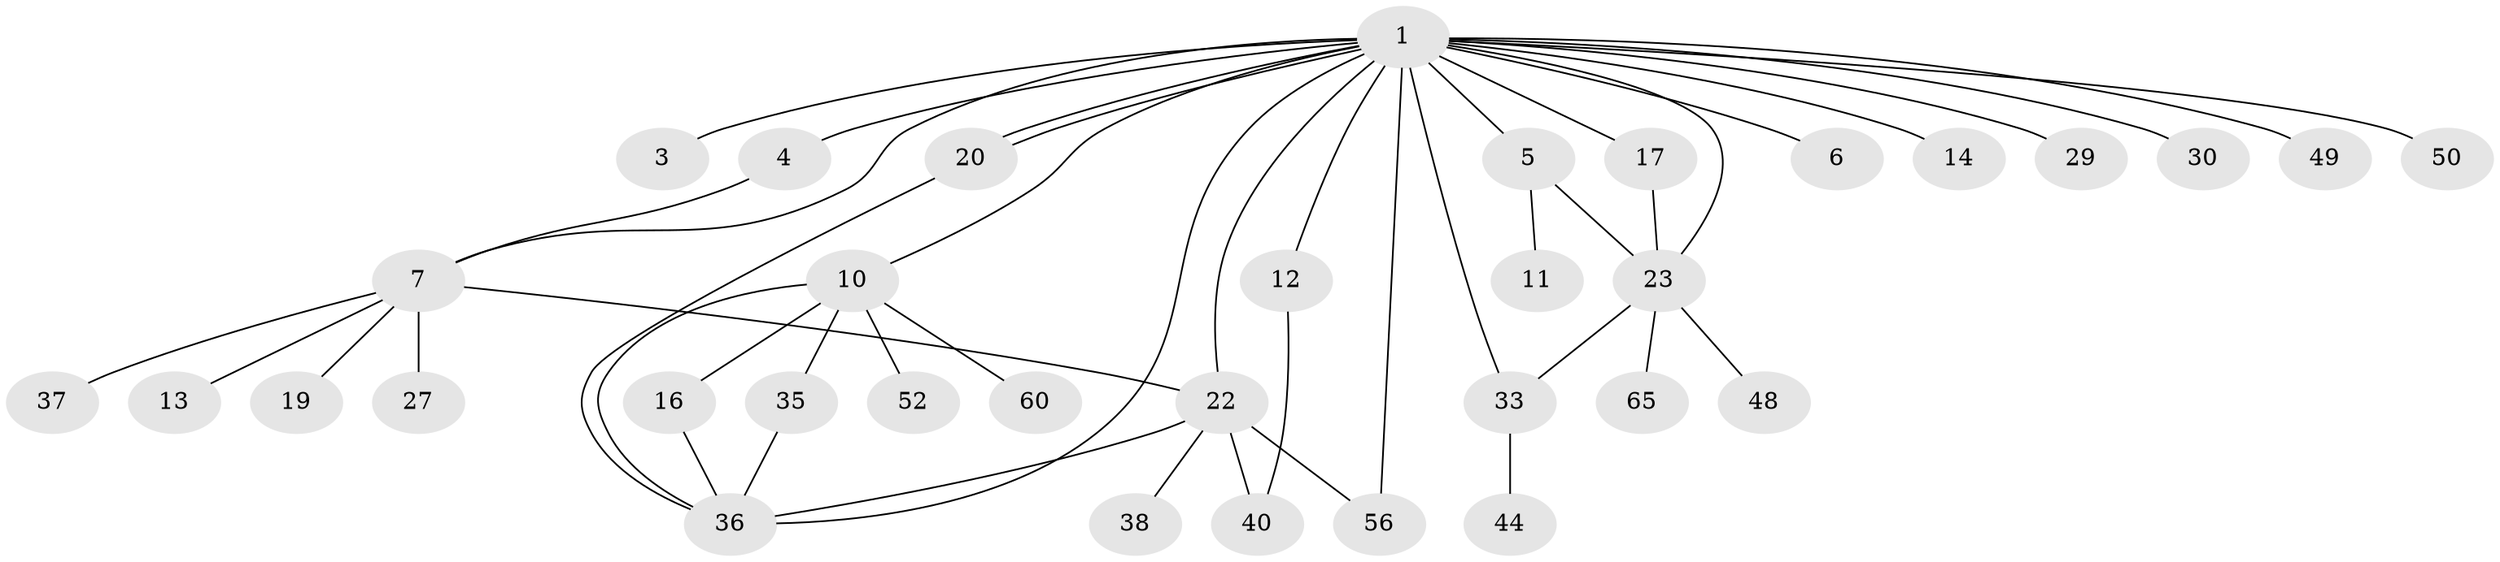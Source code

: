 // original degree distribution, {11: 0.014705882352941176, 13: 0.014705882352941176, 1: 0.47058823529411764, 2: 0.20588235294117646, 4: 0.04411764705882353, 9: 0.014705882352941176, 3: 0.17647058823529413, 6: 0.04411764705882353, 5: 0.014705882352941176}
// Generated by graph-tools (version 1.1) at 2025/14/03/09/25 04:14:38]
// undirected, 34 vertices, 46 edges
graph export_dot {
graph [start="1"]
  node [color=gray90,style=filled];
  1 [super="+2"];
  3;
  4;
  5 [super="+9+61"];
  6;
  7 [super="+18+58+8"];
  10;
  11;
  12 [super="+15"];
  13;
  14;
  16 [super="+41"];
  17;
  19 [super="+39"];
  20 [super="+31"];
  22 [super="+24+25+42"];
  23 [super="+28+47"];
  27;
  29;
  30;
  33 [super="+59"];
  35;
  36 [super="+63+57+43"];
  37 [super="+54"];
  38;
  40 [super="+46"];
  44;
  48;
  49;
  50;
  52;
  56 [super="+66"];
  60;
  65;
  1 -- 3;
  1 -- 5 [weight=2];
  1 -- 7 [weight=2];
  1 -- 10;
  1 -- 20;
  1 -- 20;
  1 -- 33;
  1 -- 36;
  1 -- 49;
  1 -- 4;
  1 -- 6;
  1 -- 12;
  1 -- 14;
  1 -- 17;
  1 -- 50;
  1 -- 22;
  1 -- 56;
  1 -- 29;
  1 -- 30;
  1 -- 23;
  4 -- 7;
  5 -- 23;
  5 -- 11;
  7 -- 13;
  7 -- 19;
  7 -- 22;
  7 -- 37;
  7 -- 27;
  10 -- 16;
  10 -- 35;
  10 -- 52;
  10 -- 60;
  10 -- 36;
  12 -- 40;
  16 -- 36;
  17 -- 23;
  20 -- 36;
  22 -- 38;
  22 -- 36;
  22 -- 40;
  22 -- 56;
  23 -- 48;
  23 -- 65;
  23 -- 33;
  33 -- 44;
  35 -- 36;
}
